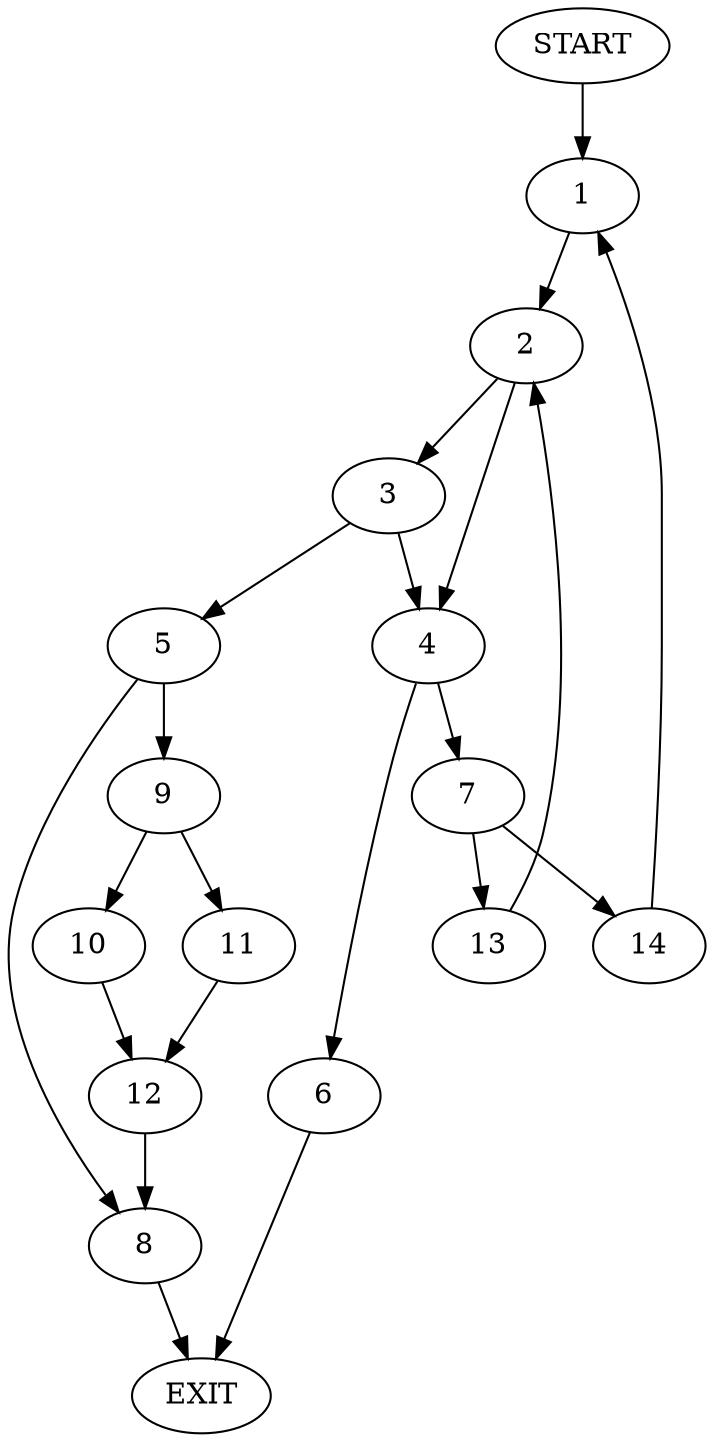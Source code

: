 digraph {
0 [label="START"]
15 [label="EXIT"]
0 -> 1
1 -> 2
2 -> 3
2 -> 4
3 -> 5
3 -> 4
4 -> 6
4 -> 7
5 -> 8
5 -> 9
8 -> 15
9 -> 10
9 -> 11
11 -> 12
10 -> 12
12 -> 8
6 -> 15
7 -> 13
7 -> 14
13 -> 2
14 -> 1
}
